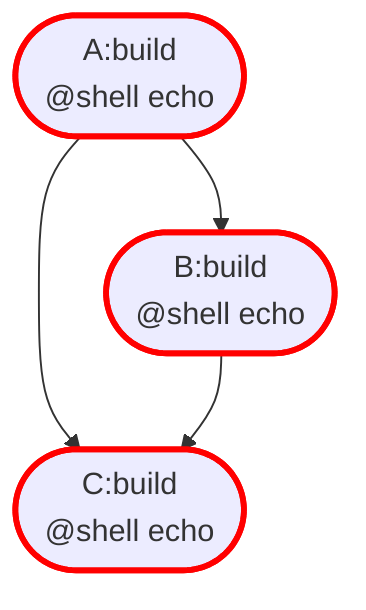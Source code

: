 flowchart TD
classDef forced stroke:red,stroke-width:3px
classDef required stroke:orange,stroke-width:3px
classDef selected stroke:black,stroke-width:3px
A:build(["A:build
@shell echo"])
B:build(["B:build
@shell echo"])
C:build(["C:build
@shell echo"])
A:build --> B:build
A:build --> C:build
class A:build forced
B:build --> C:build
class B:build forced
class C:build forced